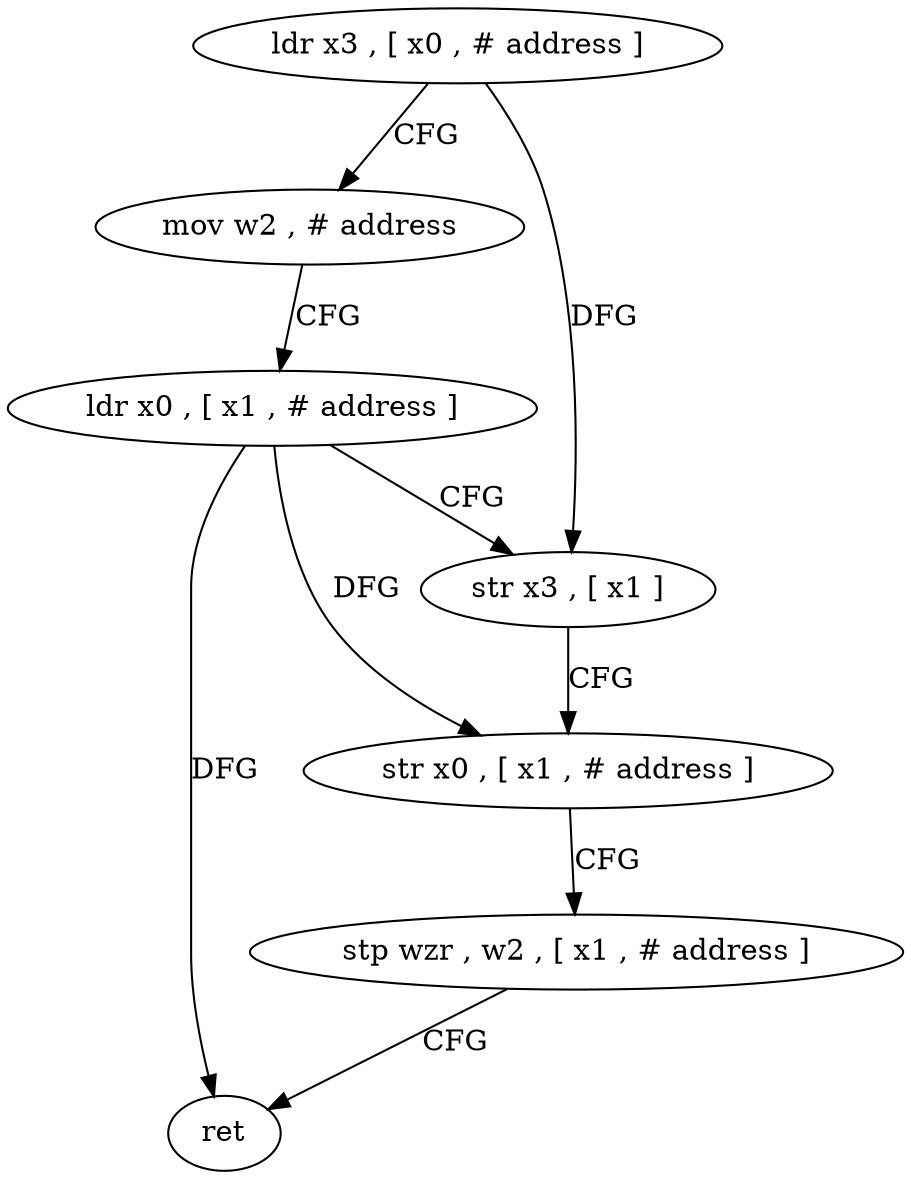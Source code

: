 digraph "func" {
"4262984" [label = "ldr x3 , [ x0 , # address ]" ]
"4262988" [label = "mov w2 , # address" ]
"4262992" [label = "ldr x0 , [ x1 , # address ]" ]
"4262996" [label = "str x3 , [ x1 ]" ]
"4263000" [label = "str x0 , [ x1 , # address ]" ]
"4263004" [label = "stp wzr , w2 , [ x1 , # address ]" ]
"4263008" [label = "ret" ]
"4262984" -> "4262988" [ label = "CFG" ]
"4262984" -> "4262996" [ label = "DFG" ]
"4262988" -> "4262992" [ label = "CFG" ]
"4262992" -> "4262996" [ label = "CFG" ]
"4262992" -> "4263000" [ label = "DFG" ]
"4262992" -> "4263008" [ label = "DFG" ]
"4262996" -> "4263000" [ label = "CFG" ]
"4263000" -> "4263004" [ label = "CFG" ]
"4263004" -> "4263008" [ label = "CFG" ]
}
